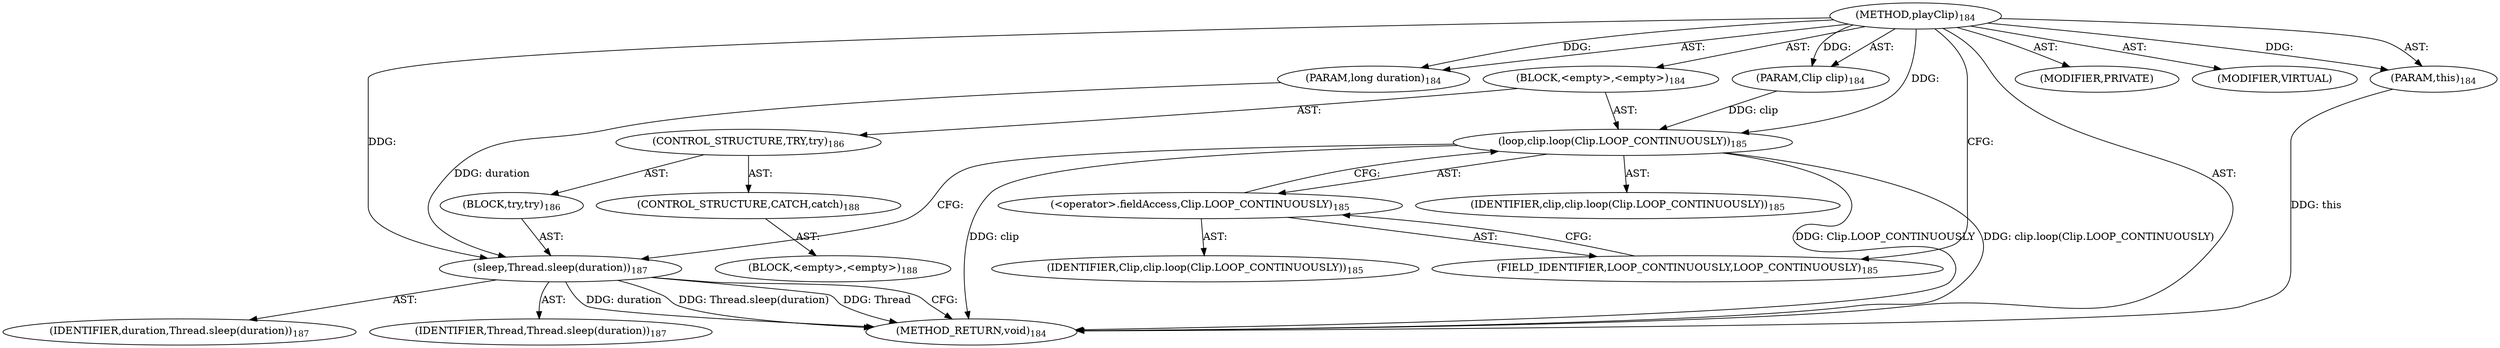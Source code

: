 digraph "playClip" {  
"111669149701" [label = <(METHOD,playClip)<SUB>184</SUB>> ]
"115964117010" [label = <(PARAM,this)<SUB>184</SUB>> ]
"115964117011" [label = <(PARAM,Clip clip)<SUB>184</SUB>> ]
"115964117012" [label = <(PARAM,long duration)<SUB>184</SUB>> ]
"25769803792" [label = <(BLOCK,&lt;empty&gt;,&lt;empty&gt;)<SUB>184</SUB>> ]
"30064771130" [label = <(loop,clip.loop(Clip.LOOP_CONTINUOUSLY))<SUB>185</SUB>> ]
"68719476795" [label = <(IDENTIFIER,clip,clip.loop(Clip.LOOP_CONTINUOUSLY))<SUB>185</SUB>> ]
"30064771131" [label = <(&lt;operator&gt;.fieldAccess,Clip.LOOP_CONTINUOUSLY)<SUB>185</SUB>> ]
"68719476796" [label = <(IDENTIFIER,Clip,clip.loop(Clip.LOOP_CONTINUOUSLY))<SUB>185</SUB>> ]
"55834574862" [label = <(FIELD_IDENTIFIER,LOOP_CONTINUOUSLY,LOOP_CONTINUOUSLY)<SUB>185</SUB>> ]
"47244640267" [label = <(CONTROL_STRUCTURE,TRY,try)<SUB>186</SUB>> ]
"25769803793" [label = <(BLOCK,try,try)<SUB>186</SUB>> ]
"30064771132" [label = <(sleep,Thread.sleep(duration))<SUB>187</SUB>> ]
"68719476797" [label = <(IDENTIFIER,Thread,Thread.sleep(duration))<SUB>187</SUB>> ]
"68719476798" [label = <(IDENTIFIER,duration,Thread.sleep(duration))<SUB>187</SUB>> ]
"47244640268" [label = <(CONTROL_STRUCTURE,CATCH,catch)<SUB>188</SUB>> ]
"25769803794" [label = <(BLOCK,&lt;empty&gt;,&lt;empty&gt;)<SUB>188</SUB>> ]
"133143986192" [label = <(MODIFIER,PRIVATE)> ]
"133143986193" [label = <(MODIFIER,VIRTUAL)> ]
"128849018885" [label = <(METHOD_RETURN,void)<SUB>184</SUB>> ]
  "111669149701" -> "115964117010"  [ label = "AST: "] 
  "111669149701" -> "115964117011"  [ label = "AST: "] 
  "111669149701" -> "115964117012"  [ label = "AST: "] 
  "111669149701" -> "25769803792"  [ label = "AST: "] 
  "111669149701" -> "133143986192"  [ label = "AST: "] 
  "111669149701" -> "133143986193"  [ label = "AST: "] 
  "111669149701" -> "128849018885"  [ label = "AST: "] 
  "25769803792" -> "30064771130"  [ label = "AST: "] 
  "25769803792" -> "47244640267"  [ label = "AST: "] 
  "30064771130" -> "68719476795"  [ label = "AST: "] 
  "30064771130" -> "30064771131"  [ label = "AST: "] 
  "30064771131" -> "68719476796"  [ label = "AST: "] 
  "30064771131" -> "55834574862"  [ label = "AST: "] 
  "47244640267" -> "25769803793"  [ label = "AST: "] 
  "47244640267" -> "47244640268"  [ label = "AST: "] 
  "25769803793" -> "30064771132"  [ label = "AST: "] 
  "30064771132" -> "68719476797"  [ label = "AST: "] 
  "30064771132" -> "68719476798"  [ label = "AST: "] 
  "47244640268" -> "25769803794"  [ label = "AST: "] 
  "30064771130" -> "30064771132"  [ label = "CFG: "] 
  "30064771131" -> "30064771130"  [ label = "CFG: "] 
  "55834574862" -> "30064771131"  [ label = "CFG: "] 
  "30064771132" -> "128849018885"  [ label = "CFG: "] 
  "111669149701" -> "55834574862"  [ label = "CFG: "] 
  "115964117010" -> "128849018885"  [ label = "DDG: this"] 
  "30064771130" -> "128849018885"  [ label = "DDG: clip"] 
  "30064771130" -> "128849018885"  [ label = "DDG: Clip.LOOP_CONTINUOUSLY"] 
  "30064771130" -> "128849018885"  [ label = "DDG: clip.loop(Clip.LOOP_CONTINUOUSLY)"] 
  "30064771132" -> "128849018885"  [ label = "DDG: duration"] 
  "30064771132" -> "128849018885"  [ label = "DDG: Thread.sleep(duration)"] 
  "30064771132" -> "128849018885"  [ label = "DDG: Thread"] 
  "111669149701" -> "115964117010"  [ label = "DDG: "] 
  "111669149701" -> "115964117011"  [ label = "DDG: "] 
  "111669149701" -> "115964117012"  [ label = "DDG: "] 
  "115964117011" -> "30064771130"  [ label = "DDG: clip"] 
  "111669149701" -> "30064771130"  [ label = "DDG: "] 
  "111669149701" -> "30064771132"  [ label = "DDG: "] 
  "115964117012" -> "30064771132"  [ label = "DDG: duration"] 
}
